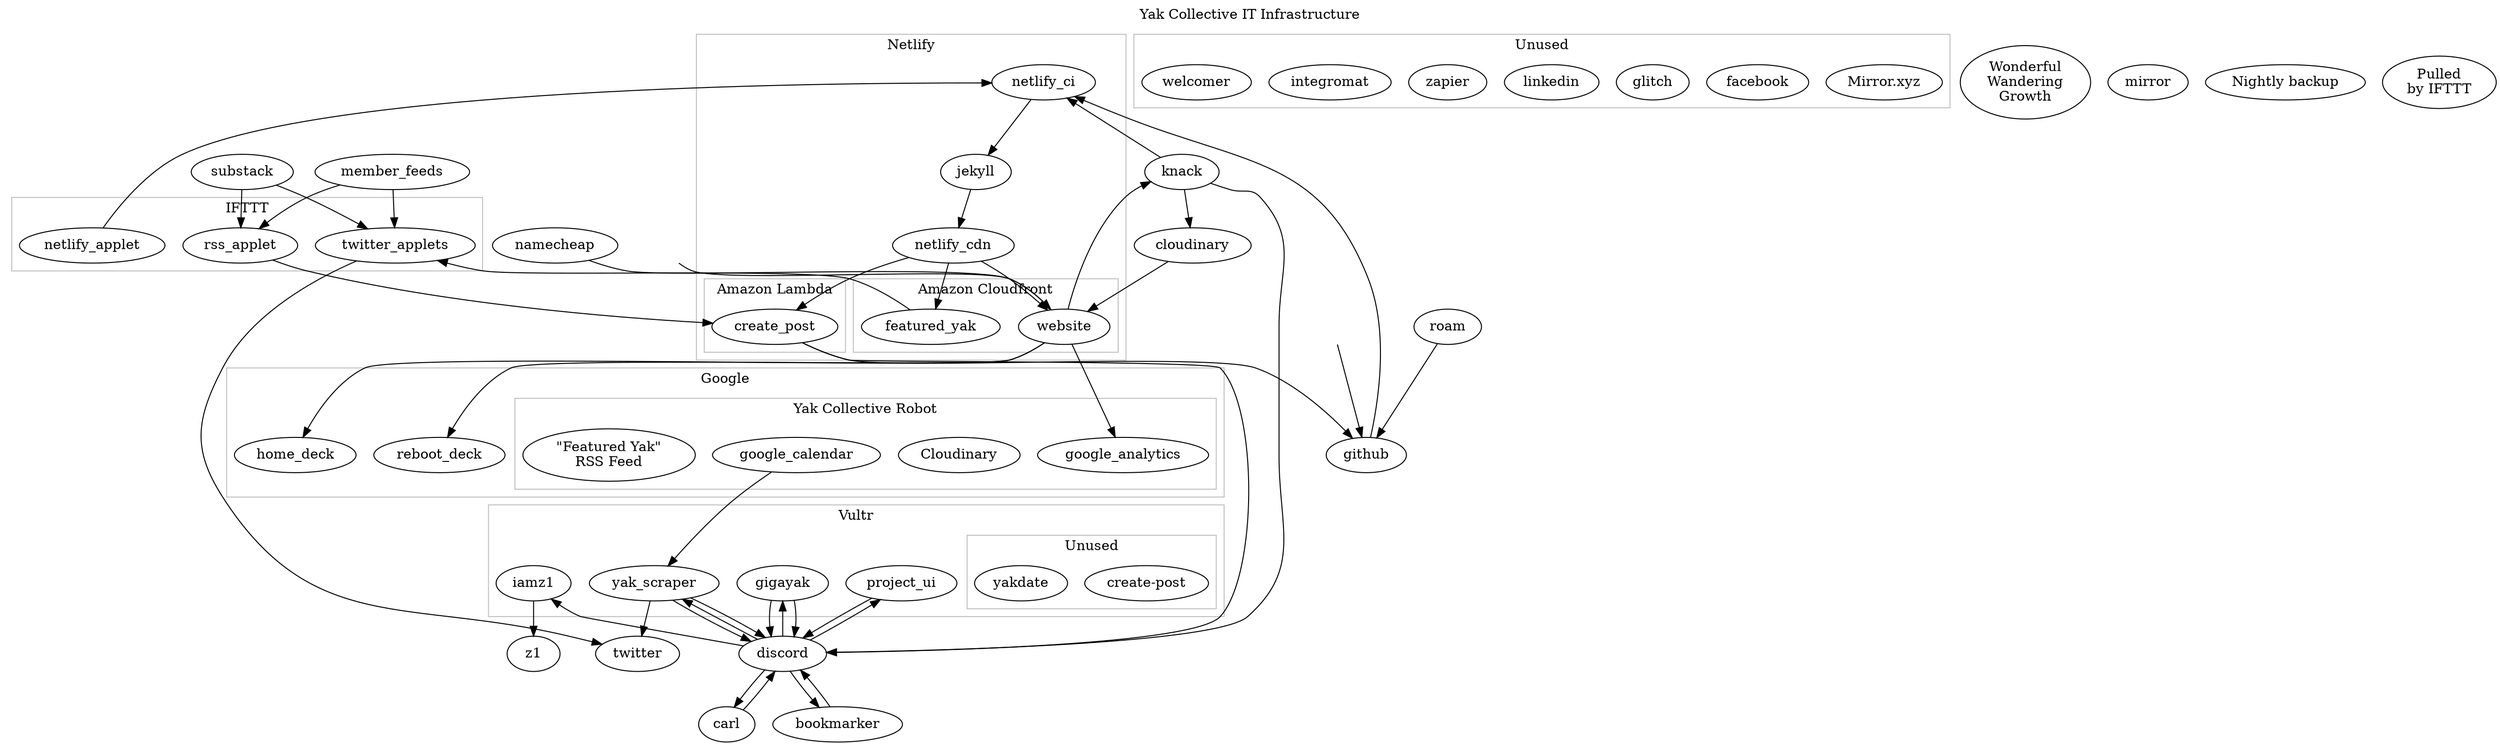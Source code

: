 # A dot file which includes all (known) Yak Collective IT
# infrastructure.
#
# Unlike standard Graphviz dot, we define some macros (in `macros.sed`)
# that need to be replaced pre-render. You should familiarize yourself
# with that file before editing this one.

digraph yak_infrastructure {
	labelloc = "t";
	label = "Yak Collective IT Infrastructure";
	labelURL = "https://roamresearch.com/#/app/ArtOfGig/page/6fhTlx1p_";

	# Components
	#
	subgraph cluster_google {
		labelloc = "t";
		label = "Google";
		color = "gray";

		subgraph cluster_robot {
			labelloc = "t";
			label = "Yak Collective Robot";
			labelURL = "https://roamresearch.com/#/app/ArtOfGig/page/bRd-QWJA0";
			color = "gray";

			google_analytics INTERNAL_SERVICE [label = "Google\nAnalytics"] [URL = "https://roamresearch.com/#/app/ArtOfGig/page/gkim0kNQ8"];
			google_calendar STATIC_DATA [label = "Google\nCalendar"] [URL = "https://roamresearch.com/#/app/ArtOfGig/page/5JAKKBvdi"];
		}

		reboot_deck STATIC_DATA [label = "\"Don't Waste the\nReboot\" deck"] [URL = "https://roamresearch.com/#/app/ArtOfGig/page/s7km8fEQp"];
		home_deck STATIC_DATA [label = "\"The New Old\nHome\" deck"] [URL = "https://roamresearch.com/#/app/ArtOfGig/page/sGxc8YzrD"];
	}

	subgraph cluster_vultr {
		labelloc = "t";
		label = "Vultr";
		labelURL = "https://roamresearch.com/#/app/ArtOfGig/page/WpgCSZdjg";
		color = "gray";

		gigayak APPLET [label = "gigayak"] [URL = "https://roamresearch.com/#/app/ArtOfGig/page/_1voFfg7g"];
		iamz1 APPLET [label = "IamZ1"] [URL = "https://roamresearch.com/#/app/ArtOfGig/page/SvvXQHcP-"];
		project_ui APPLET [label = "Project_UI"] [URL = "https://roamresearch.com/#/app/ArtOfGig/page/6F1F3oaNT"];
		yak_scraper APPLET [label = "Shepherd / \nyak_scraper"] [URL = "https://roamresearch.com/#/app/ArtOfGig/page/AaFxsbkdW"];

		subgraph cluster_vultr_unused {
			labelloc = "t";
			label = "Unused";
			color = "gray";

			yakdate APPLET [label = "yakdate"] [URL = "https://roamresearch.com/#/app/ArtOfGig/page/h8CetC_Re"];
		}
	}

	carl INTERNAL_SERVICE [label = "Carl"] [URL = "https://roamresearch.com/#/app/ArtOfGig/page/wfmK-RIl1"];

	bookmarker INTERNAL_SERVICE [label = "Bookmarker"] [URL = "https://roamresearch.com/#/app/ArtOfGig/page/olyafjy4D"];

	discord EXTERNAL_SERVICE [label = "Discord"] [URL = "https://roamresearch.com/#/app/ArtOfGig/page/AsI1N4yGZ"];

	substack EXTERNAL_SERVICE [label = "Substack"] [URL = "https://roamresearch.com/#/app/ArtOfGig/page/kMaCo6Xc-"];

	member_feeds STATIC_DATA [label = "Member RSS\nFeeds"] [URL = "https://roamresearch.com/#/app/ArtOfGig/page/RLF445t5m"];

	twitter EXTERNAL_SERVICE [label = "Twitter"] [URL = "https://roamresearch.com/#/app/ArtOfGig/page/ssp9sORuP"];

	z1 HARDWARE [label = "Wonderful\nWandering\nGrowth"] [URL = "https://roamresearch.com/#/app/ArtOfGig/page/lLs7Ev9Pd"];

	subgraph cluster_unused {
		labelloc = "t";
		label = "Unused";
		color = "gray";

		facebook EXTERNAL_SERVICE [label = "Facebook"] [URL = "https://roamresearch.com/#/app/ArtOfGig/page/WZKSWTGz5"];
		glitch INTERNAL_SERVICE [label = "Glitch"] [URL = "https://roamresearch.com/#/app/ArtOfGig/page/bTxU0ABQS"];
		linkedin EXTERNAL_SERVICE [label = "LinkedIn"] [URL = "https://roamresearch.com/#/app/ArtOfGig/page/M17w4lZJB"];
		zapier INTERNAL_SERVICE [label = "Zapier"] [URL = "https://roamresearch.com/#/app/ArtOfGig/page/WW4JidMuQ"];

		integromat INTERNAL_SERVICE [label = "Integromat"] [URL = "https://roamresearch.com/#/app/ArtOfGig/page/ExYczJs8u"];

		welcomer INTERNAL_SERVICE [label = "Welcomer"] [URL = "https://roamresearch.com/#/app/ArtOfGig/page/6EFGxN2M8"];
	}

	subgraph cluster_ifttt {
		labelloc = "t";
		label = "IFTTT";
		labelURL = "https://roamresearch.com/#/app/ArtOfGig/page/1jMx-b5Fs";
		color = "gray";

		rss_applet APPLET [label = "create-post\nApplets"] [URL = "https://roamresearch.com/#/app/ArtOfGig/page/ucCeiIsih"];
		twitter_applets APPLET [label = "Twitter\nApplets"] [URL = "https://roamresearch.com/#/app/ArtOfGig/page/j7DInC9sg"];
		netlify_applet APPLET [label = "Netlify Build\nHook Applet"] [URL = "https://roamresearch.com/#/app/ArtOfGig/page/EWP06EjZH"];
	}

	github INTERNAL_SERVICE [label = "GitHub"] [URL = "https://roamresearch.com/#/app/ArtOfGig/page/1PVNV7Ell"];

	subgraph cluster_netlify {
		labelloc = "t";
		label = "Netlify";
		labelURL = "https://roamresearch.com/#/app/ArtOfGig/page/SVNduLQJn";
		color = "gray";

		netlify_ci INTERNAL_SERVICE [label = "Netlify Continuous\nIntegration"] [URL = "https://roamresearch.com/#/app/ArtOfGig/page/lfZqzDmtI"];
		jekyll APPLET [label = "Jekyll"] [URL = "https://roamresearch.com/#/app/ArtOfGig/page/fF35dWNYl"];
		netlify_cdn INTERNAL_SERVICE [label = "Netlify\nCDN"] [URL = "https://roamresearch.com/#/app/ArtOfGig/page/R-E2CDAe2"];

		subgraph cluster_cloudfront {
			labelloc = "t";
			label = "Amazon Cloudfront";
			color = "gray";

			website STATIC_DATA [label = "Yak Collective\nWebsite"] [URL = "https://roamresearch.com/#/app/ArtOfGig/page/h0Wx539Oq"];
			featured_yak STATIC_DATA [label = "\"Featured Yak\"\nRSS Feed"] [URL = "https://roamresearch.com/#/app/ArtOfGig/page/ZzuH6YDFq"];
		}

		subgraph cluster_lambda {
			labelloc = "t";
			label = "Amazon Lambda";
			color = "gray";

			create_post APPLET [label = "create-post"] [URL = "https://roamresearch.com/#/app/ArtOfGig/page/wDK81GyfO"];
		}
	}

	namecheap INTERNAL_SERVICE [label = "Namecheap"] [URL = "https://roamresearch.com/#/app/ArtOfGig/page/SrB_NQUiU"];

	cloudinary INTERNAL_SERVICE [label = "Cloudinary"] [URL = "https://roamresearch.com/#/app/ArtOfGig/page/aZug23GyY"];

	knack EXTERNAL_SERVICE [label = "Knack"] [URL = "https://roamresearch.com/#/app/ArtOfGig/page/FDjmLsCeR"];

	roam EXTERNAL_SERVICE [label = "Roam"] [URL = "https://roamresearch.com/#/app/ArtOfGig/page/FEPWC0DLJ"];

	mirror EXTERNAL_SERVICE [label = "Mirror.xyz"] [URL = "https://roamresearch.com/#/app/ArtOfGig/page/wTZFaIrwc"];

	# Hidden user interaction nodes
	#
	visitor [shape = plaintext] [label = ""];
	developer [shape = plaintext] [label = ""];

	# Website data flows to Google
	#
	website -> google_analytics AUTO_DATA [label = "Visitor analytics"];
	website -> {reboot_deck, home_deck} USER_DATA [label = "Google Slides / PDF"];

	# Member registration flow
	#
	visitor -> website USER_DATA [label = "Website visitor"];
	website -> knack USER_DATA [label = "Sign up form\n(minimal data)"];
	knack -> discord USER_DATA [label = "Invite link"];

	# Member interactions
	#
	discord -> {bookmarker, carl} AUTO_DATA [label = "Command"];
	{bookmarker, carl} -> discord AUTO_DATA [label = "Response"];

	discord -> {gigayak, iamz1, yak_scraper} USER_DATA [label = "User\ncommand"];
	{gigayak, yak_scraper} -> discord USER_DATA [label = "Requested info or\nacknowledgement"];
	iamz1 -> z1 USER_DATA [label = "Rover command"];
	yak_scraper -> twitter USER_DATA [label = "$yaktweet"];

	discord -> project_ui AUTO_DATA [label = "Channel\ninformation"];
	project_ui -> discord AUTO_DATA [label = "Build\n#project-notifications"];

	gigayak -> discord USER_DATA [label = "Build\n#gig-list"];

	# Building the website
	#
	developer -> github USER_DATA [label = "Git commit"];
	github -> netlify_ci AUTO_DATA [label = "Repo contents pushed\non commit"];
	netlify_applet -> netlify_ci AUTO_DATA [label = "Trigger rebuild\nevery 24 hours"];
	knack -> netlify_ci AUTO_DATA [label = "Pull member data\nduring build process"];
	netlify_ci -> jekyll AUTO_DATA [label = "Build website"];
	jekyll -> netlify_cdn AUTO_DATA [label = "Optimize & deploy\nwebsite files"];
	namecheap -> website USER_DATA [label = "DNS information"];
	netlify_cdn -> {website, featured_yak} AUTO_DATA [label = "Push to Amazon\nCloudfront"];
	netlify_cdn -> create_post AUTO_DATA [label = "Create Amazon\nLambda function"];
	knack -> cloudinary AUTO_DATA [label = "Image\nprocessing"];
	cloudinary -> website USER_DATA [label = "Serve images\nto visitors"];

	# Various RSS feeds to the website/Discord
	#
	{member_feeds, substack} -> rss_applet USER_DATA [label = "Pulled\nby IFTTT"];
	rss_applet -> create_post AUTO_DATA [label = "RSS post data\nto webhook"];
	create_post -> github AUTO_DATA [label = "Commit new\nmember post"];
	create_post -> discord AUTO_DATA [label = "Post in\n#yaktalk-content"];

	# Various RSS feeds to Twitter/Discord
	#
	{member_feeds, substack} -> twitter_applets USER_DATA [label = "Pulled\nby IFTTT"];
	featured_yak -> twitter_applets AUTO_DATA [label = "Pulled\nby IFTTT"];
	twitter_applets -> twitter AUTO_DATA [label = "Tweet about\nnew content"];

	# Google Calendar ->  Discord
	#
	google_calendar -> yak_scraper AUTO_DATA [label = "Google Calendar\nAPI"];
	yak_scraper -> discord AUTO_DATA [label = "Post in\n#events-this-week"];

	# Backup
	#
	roam -> github AUTO_DATA [label = "Nightly backup"];
}
